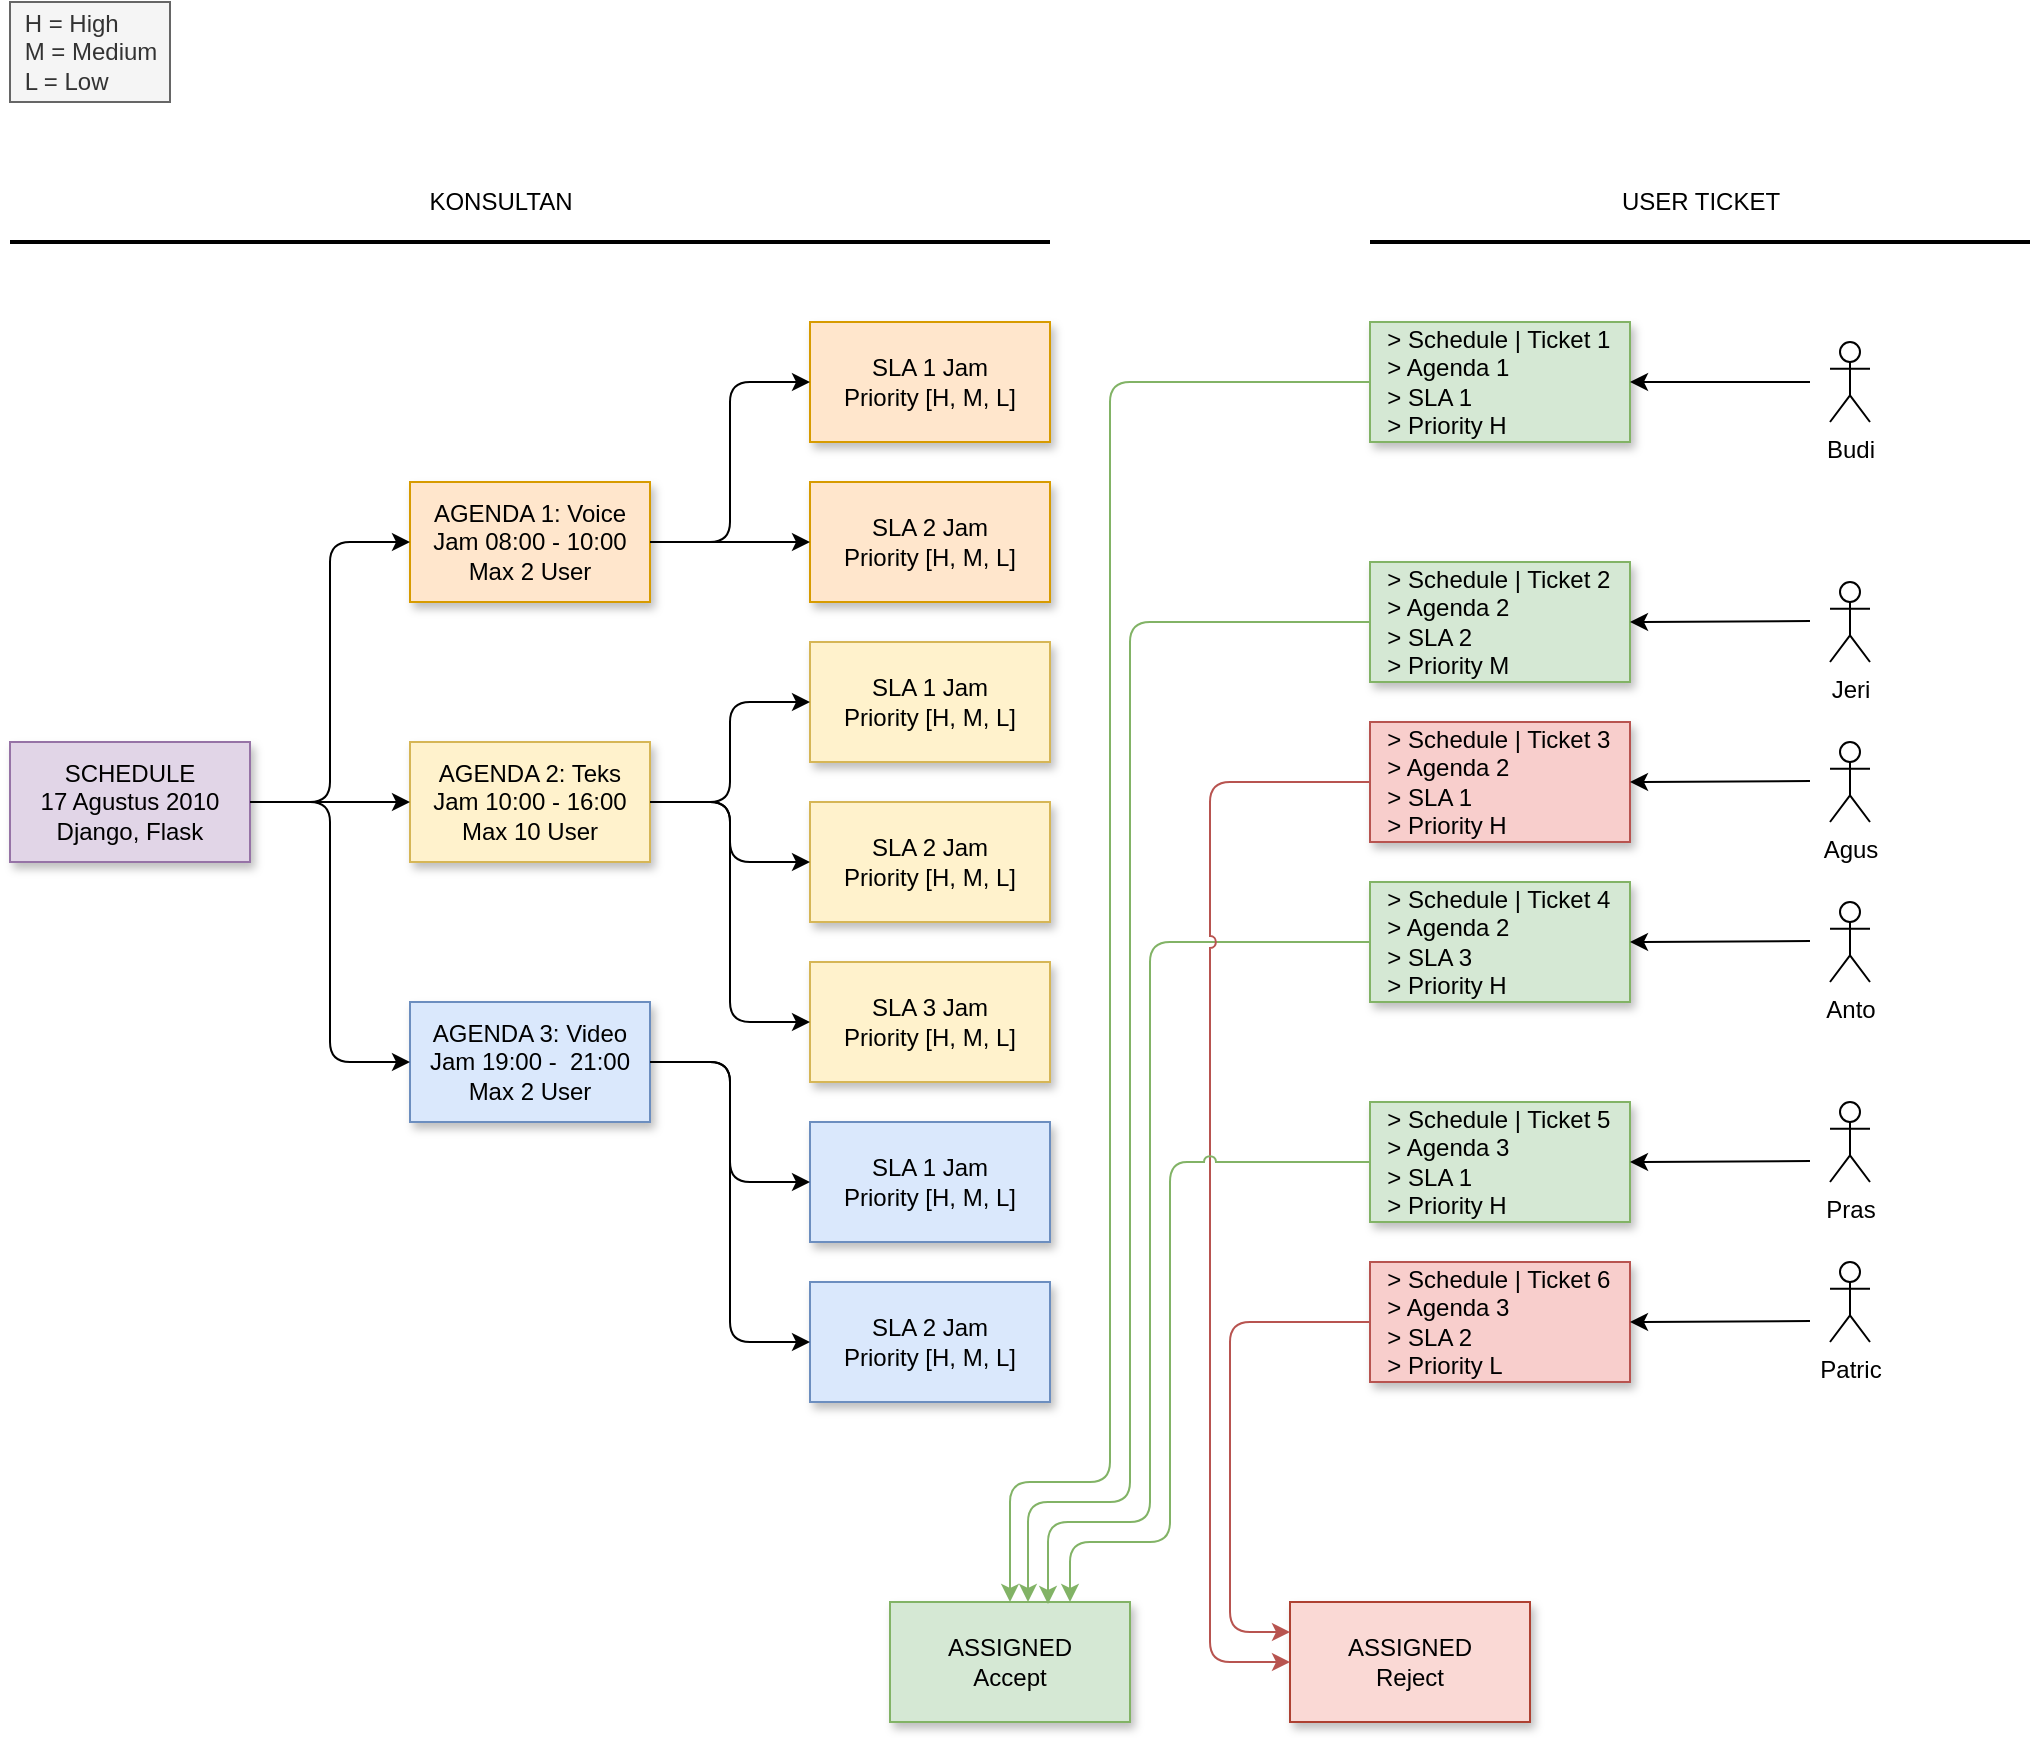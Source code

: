 <mxfile version="13.6.1" type="github">
  <diagram id="Kt4X88WwaPNbB2--eL4-" name="Page-1">
    <mxGraphModel dx="1296" dy="1824" grid="1" gridSize="10" guides="1" tooltips="1" connect="1" arrows="1" fold="1" page="1" pageScale="1" pageWidth="850" pageHeight="1100" background="none" math="0" shadow="0">
      <root>
        <mxCell id="0" />
        <mxCell id="1" parent="0" />
        <mxCell id="__n4jbLp5ZbNcwYVjCMe-1" value="SCHEDULE&lt;br&gt;17 Agustus 2010&lt;br&gt;Django, Flask" style="rounded=0;whiteSpace=wrap;html=1;fillColor=#e1d5e7;strokeColor=#9673a6;sketch=0;shadow=1;labelBackgroundColor=none;" vertex="1" parent="1">
          <mxGeometry x="120" y="170" width="120" height="60" as="geometry" />
        </mxCell>
        <mxCell id="__n4jbLp5ZbNcwYVjCMe-2" value="AGENDA 1: Voice&lt;br&gt;Jam 08:00 - 10:00&lt;br&gt;Max 2 User" style="rounded=0;whiteSpace=wrap;html=1;fillColor=#ffe6cc;strokeColor=#d79b00;sketch=0;shadow=1;labelBackgroundColor=none;" vertex="1" parent="1">
          <mxGeometry x="320" y="40" width="120" height="60" as="geometry" />
        </mxCell>
        <mxCell id="__n4jbLp5ZbNcwYVjCMe-3" value="AGENDA 2: Teks&lt;br&gt;Jam 10:00 - 16:00&lt;br&gt;Max 10 User" style="rounded=0;whiteSpace=wrap;html=1;fillColor=#fff2cc;strokeColor=#d6b656;sketch=0;shadow=1;labelBackgroundColor=none;" vertex="1" parent="1">
          <mxGeometry x="320" y="170" width="120" height="60" as="geometry" />
        </mxCell>
        <mxCell id="__n4jbLp5ZbNcwYVjCMe-4" value="AGENDA 3: Video&lt;br&gt;Jam 19:00 -&amp;nbsp; 21:00&lt;br&gt;Max 2 User" style="rounded=0;whiteSpace=wrap;html=1;fillColor=#dae8fc;strokeColor=#6c8ebf;sketch=0;shadow=1;labelBackgroundColor=none;" vertex="1" parent="1">
          <mxGeometry x="320" y="300" width="120" height="60" as="geometry" />
        </mxCell>
        <mxCell id="__n4jbLp5ZbNcwYVjCMe-5" value="SLA 1 Jam&lt;br&gt;Priority [H, M, L]" style="rounded=0;whiteSpace=wrap;html=1;fillColor=#ffe6cc;strokeColor=#d79b00;sketch=0;shadow=1;labelBackgroundColor=none;" vertex="1" parent="1">
          <mxGeometry x="520" y="-40" width="120" height="60" as="geometry" />
        </mxCell>
        <mxCell id="__n4jbLp5ZbNcwYVjCMe-6" value="SLA 2 Jam&lt;br&gt;Priority [H, M, L]" style="rounded=0;whiteSpace=wrap;html=1;fillColor=#ffe6cc;strokeColor=#d79b00;sketch=0;shadow=1;labelBackgroundColor=none;" vertex="1" parent="1">
          <mxGeometry x="520" y="40" width="120" height="60" as="geometry" />
        </mxCell>
        <mxCell id="__n4jbLp5ZbNcwYVjCMe-7" value="" style="endArrow=classic;html=1;exitX=1;exitY=0.5;exitDx=0;exitDy=0;entryX=0;entryY=0.5;entryDx=0;entryDy=0;edgeStyle=orthogonalEdgeStyle;sketch=0;shadow=0;labelBackgroundColor=none;" edge="1" parent="1" source="__n4jbLp5ZbNcwYVjCMe-1" target="__n4jbLp5ZbNcwYVjCMe-2">
          <mxGeometry width="50" height="50" relative="1" as="geometry">
            <mxPoint x="280" y="190" as="sourcePoint" />
            <mxPoint x="330" y="140" as="targetPoint" />
          </mxGeometry>
        </mxCell>
        <mxCell id="__n4jbLp5ZbNcwYVjCMe-8" value="" style="endArrow=classic;html=1;exitX=1;exitY=0.5;exitDx=0;exitDy=0;entryX=0;entryY=0.5;entryDx=0;entryDy=0;edgeStyle=orthogonalEdgeStyle;sketch=0;shadow=0;labelBackgroundColor=none;" edge="1" parent="1" source="__n4jbLp5ZbNcwYVjCMe-1" target="__n4jbLp5ZbNcwYVjCMe-3">
          <mxGeometry width="50" height="50" relative="1" as="geometry">
            <mxPoint x="260" y="270" as="sourcePoint" />
            <mxPoint x="310" y="220" as="targetPoint" />
          </mxGeometry>
        </mxCell>
        <mxCell id="__n4jbLp5ZbNcwYVjCMe-9" value="" style="endArrow=classic;html=1;exitX=1;exitY=0.5;exitDx=0;exitDy=0;entryX=0;entryY=0.5;entryDx=0;entryDy=0;edgeStyle=orthogonalEdgeStyle;sketch=0;shadow=0;labelBackgroundColor=none;" edge="1" parent="1" source="__n4jbLp5ZbNcwYVjCMe-1" target="__n4jbLp5ZbNcwYVjCMe-4">
          <mxGeometry width="50" height="50" relative="1" as="geometry">
            <mxPoint x="270" y="280" as="sourcePoint" />
            <mxPoint x="320" y="230" as="targetPoint" />
          </mxGeometry>
        </mxCell>
        <mxCell id="__n4jbLp5ZbNcwYVjCMe-10" value="" style="endArrow=classic;html=1;exitX=1;exitY=0.5;exitDx=0;exitDy=0;entryX=0;entryY=0.5;entryDx=0;entryDy=0;edgeStyle=orthogonalEdgeStyle;sketch=0;shadow=0;labelBackgroundColor=none;" edge="1" parent="1" source="__n4jbLp5ZbNcwYVjCMe-2" target="__n4jbLp5ZbNcwYVjCMe-5">
          <mxGeometry width="50" height="50" relative="1" as="geometry">
            <mxPoint x="370" y="-50" as="sourcePoint" />
            <mxPoint x="420" y="-100" as="targetPoint" />
          </mxGeometry>
        </mxCell>
        <mxCell id="__n4jbLp5ZbNcwYVjCMe-11" value="" style="endArrow=classic;html=1;exitX=1;exitY=0.5;exitDx=0;exitDy=0;entryX=0;entryY=0.5;entryDx=0;entryDy=0;sketch=0;shadow=0;labelBackgroundColor=none;" edge="1" parent="1" source="__n4jbLp5ZbNcwYVjCMe-2" target="__n4jbLp5ZbNcwYVjCMe-6">
          <mxGeometry width="50" height="50" relative="1" as="geometry">
            <mxPoint x="480" y="110" as="sourcePoint" />
            <mxPoint x="530" y="60" as="targetPoint" />
          </mxGeometry>
        </mxCell>
        <mxCell id="__n4jbLp5ZbNcwYVjCMe-13" value="SLA 1 Jam&lt;br&gt;Priority [H, M, L]" style="rounded=0;whiteSpace=wrap;html=1;fillColor=#fff2cc;strokeColor=#d6b656;sketch=0;shadow=1;labelBackgroundColor=none;" vertex="1" parent="1">
          <mxGeometry x="520" y="120" width="120" height="60" as="geometry" />
        </mxCell>
        <mxCell id="__n4jbLp5ZbNcwYVjCMe-14" value="SLA 2 Jam&lt;br&gt;Priority [H, M, L]" style="rounded=0;whiteSpace=wrap;html=1;fillColor=#fff2cc;strokeColor=#d6b656;sketch=0;shadow=1;labelBackgroundColor=none;" vertex="1" parent="1">
          <mxGeometry x="520" y="200" width="120" height="60" as="geometry" />
        </mxCell>
        <mxCell id="__n4jbLp5ZbNcwYVjCMe-15" value="SLA 3 Jam&lt;br&gt;Priority [H, M, L]" style="rounded=0;whiteSpace=wrap;html=1;fillColor=#fff2cc;strokeColor=#d6b656;sketch=0;shadow=1;labelBackgroundColor=none;" vertex="1" parent="1">
          <mxGeometry x="520" y="280" width="120" height="60" as="geometry" />
        </mxCell>
        <mxCell id="__n4jbLp5ZbNcwYVjCMe-17" value="" style="endArrow=classic;html=1;exitX=1;exitY=0.5;exitDx=0;exitDy=0;entryX=0;entryY=0.5;entryDx=0;entryDy=0;edgeStyle=orthogonalEdgeStyle;sketch=0;shadow=0;labelBackgroundColor=none;" edge="1" parent="1" source="__n4jbLp5ZbNcwYVjCMe-3" target="__n4jbLp5ZbNcwYVjCMe-13">
          <mxGeometry width="50" height="50" relative="1" as="geometry">
            <mxPoint x="550" y="240" as="sourcePoint" />
            <mxPoint x="600" y="190" as="targetPoint" />
          </mxGeometry>
        </mxCell>
        <mxCell id="__n4jbLp5ZbNcwYVjCMe-18" value="" style="endArrow=classic;html=1;exitX=1;exitY=0.5;exitDx=0;exitDy=0;entryX=0;entryY=0.5;entryDx=0;entryDy=0;edgeStyle=orthogonalEdgeStyle;sketch=0;shadow=0;labelBackgroundColor=none;" edge="1" parent="1" source="__n4jbLp5ZbNcwYVjCMe-3" target="__n4jbLp5ZbNcwYVjCMe-14">
          <mxGeometry width="50" height="50" relative="1" as="geometry">
            <mxPoint x="470" y="260" as="sourcePoint" />
            <mxPoint x="520" y="210" as="targetPoint" />
          </mxGeometry>
        </mxCell>
        <mxCell id="__n4jbLp5ZbNcwYVjCMe-19" value="" style="endArrow=classic;html=1;exitX=1;exitY=0.5;exitDx=0;exitDy=0;entryX=0;entryY=0.5;entryDx=0;entryDy=0;edgeStyle=orthogonalEdgeStyle;sketch=0;shadow=0;labelBackgroundColor=none;" edge="1" parent="1" source="__n4jbLp5ZbNcwYVjCMe-3" target="__n4jbLp5ZbNcwYVjCMe-15">
          <mxGeometry width="50" height="50" relative="1" as="geometry">
            <mxPoint x="460" y="310" as="sourcePoint" />
            <mxPoint x="510" y="260" as="targetPoint" />
          </mxGeometry>
        </mxCell>
        <mxCell id="__n4jbLp5ZbNcwYVjCMe-20" value="SLA 1 Jam&lt;br&gt;Priority [H, M, L]" style="rounded=0;whiteSpace=wrap;html=1;fillColor=#dae8fc;strokeColor=#6c8ebf;sketch=0;shadow=1;labelBackgroundColor=none;" vertex="1" parent="1">
          <mxGeometry x="520" y="360" width="120" height="60" as="geometry" />
        </mxCell>
        <mxCell id="__n4jbLp5ZbNcwYVjCMe-21" value="SLA 2 Jam&lt;br&gt;Priority [H, M, L]" style="rounded=0;whiteSpace=wrap;html=1;fillColor=#dae8fc;strokeColor=#6c8ebf;sketch=0;shadow=1;labelBackgroundColor=none;" vertex="1" parent="1">
          <mxGeometry x="520" y="440" width="120" height="60" as="geometry" />
        </mxCell>
        <mxCell id="__n4jbLp5ZbNcwYVjCMe-22" value="" style="endArrow=classic;html=1;exitX=1;exitY=0.5;exitDx=0;exitDy=0;entryX=0;entryY=0.5;entryDx=0;entryDy=0;edgeStyle=orthogonalEdgeStyle;sketch=0;shadow=0;labelBackgroundColor=none;" edge="1" parent="1" source="__n4jbLp5ZbNcwYVjCMe-4" target="__n4jbLp5ZbNcwYVjCMe-20">
          <mxGeometry width="50" height="50" relative="1" as="geometry">
            <mxPoint x="450" y="430" as="sourcePoint" />
            <mxPoint x="500" y="380" as="targetPoint" />
          </mxGeometry>
        </mxCell>
        <mxCell id="__n4jbLp5ZbNcwYVjCMe-23" value="" style="endArrow=classic;html=1;exitX=1;exitY=0.5;exitDx=0;exitDy=0;entryX=0;entryY=0.5;entryDx=0;entryDy=0;edgeStyle=orthogonalEdgeStyle;sketch=0;shadow=0;labelBackgroundColor=none;" edge="1" parent="1" source="__n4jbLp5ZbNcwYVjCMe-4" target="__n4jbLp5ZbNcwYVjCMe-21">
          <mxGeometry width="50" height="50" relative="1" as="geometry">
            <mxPoint x="440" y="470" as="sourcePoint" />
            <mxPoint x="490" y="420" as="targetPoint" />
          </mxGeometry>
        </mxCell>
        <mxCell id="__n4jbLp5ZbNcwYVjCMe-24" value="&lt;div style=&quot;text-align: left&quot;&gt;&lt;span&gt;H = High&lt;/span&gt;&lt;/div&gt;&lt;div style=&quot;text-align: left&quot;&gt;&lt;span&gt;M = Medium&lt;/span&gt;&lt;/div&gt;&lt;div style=&quot;text-align: left&quot;&gt;&lt;span&gt;L = Low&lt;/span&gt;&lt;/div&gt;" style="text;html=1;align=center;verticalAlign=middle;resizable=0;points=[];autosize=1;fillColor=#f5f5f5;strokeColor=#666666;fontColor=#333333;" vertex="1" parent="1">
          <mxGeometry x="120" y="-200" width="80" height="50" as="geometry" />
        </mxCell>
        <mxCell id="__n4jbLp5ZbNcwYVjCMe-27" value="&amp;nbsp; &amp;gt; Schedule | Ticket 1&lt;br&gt;&amp;nbsp; &amp;gt; Agenda 1&lt;br&gt;&amp;nbsp; &amp;gt; SLA 1&lt;br&gt;&amp;nbsp; &amp;gt; Priority H" style="rounded=0;whiteSpace=wrap;html=1;shadow=1;labelBackgroundColor=none;fillColor=#d5e8d4;strokeColor=#82b366;sketch=0;align=left;" vertex="1" parent="1">
          <mxGeometry x="800" y="-40" width="130" height="60" as="geometry" />
        </mxCell>
        <mxCell id="__n4jbLp5ZbNcwYVjCMe-28" value="" style="endArrow=none;html=1;strokeWidth=2;shadow=0;labelBackgroundColor=none;startArrow=none;startFill=0;rounded=0;" edge="1" parent="1">
          <mxGeometry width="50" height="50" relative="1" as="geometry">
            <mxPoint x="120" y="-80" as="sourcePoint" />
            <mxPoint x="640" y="-80" as="targetPoint" />
          </mxGeometry>
        </mxCell>
        <mxCell id="__n4jbLp5ZbNcwYVjCMe-30" value="KONSULTAN" style="text;html=1;align=center;verticalAlign=middle;resizable=0;points=[];autosize=1;" vertex="1" parent="1">
          <mxGeometry x="320" y="-110" width="90" height="20" as="geometry" />
        </mxCell>
        <mxCell id="__n4jbLp5ZbNcwYVjCMe-33" value="" style="endArrow=classic;html=1;shadow=0;labelBackgroundColor=none;strokeWidth=1;entryX=1;entryY=0.5;entryDx=0;entryDy=0;" edge="1" parent="1" target="__n4jbLp5ZbNcwYVjCMe-27">
          <mxGeometry width="50" height="50" relative="1" as="geometry">
            <mxPoint x="1020" y="-10" as="sourcePoint" />
            <mxPoint x="1010" y="30" as="targetPoint" />
          </mxGeometry>
        </mxCell>
        <mxCell id="__n4jbLp5ZbNcwYVjCMe-34" value="&amp;nbsp; &amp;gt; Schedule&amp;nbsp;| Ticket 2&lt;br&gt;&amp;nbsp; &amp;gt; Agenda 2&lt;br&gt;&amp;nbsp; &amp;gt; SLA 2&lt;br&gt;&amp;nbsp; &amp;gt; Priority M" style="rounded=0;whiteSpace=wrap;html=1;shadow=1;labelBackgroundColor=none;fillColor=#d5e8d4;strokeColor=#82b366;sketch=0;align=left;" vertex="1" parent="1">
          <mxGeometry x="800" y="80" width="130" height="60" as="geometry" />
        </mxCell>
        <mxCell id="__n4jbLp5ZbNcwYVjCMe-35" value="&amp;nbsp; &amp;gt; Schedule&amp;nbsp;| Ticket 3&lt;br&gt;&amp;nbsp; &amp;gt; Agenda 2&lt;br&gt;&amp;nbsp; &amp;gt; SLA 1&lt;br&gt;&amp;nbsp; &amp;gt; Priority H" style="rounded=0;whiteSpace=wrap;html=1;shadow=1;labelBackgroundColor=none;fillColor=#f8cecc;strokeColor=#b85450;sketch=0;align=left;" vertex="1" parent="1">
          <mxGeometry x="800" y="160" width="130" height="60" as="geometry" />
        </mxCell>
        <mxCell id="__n4jbLp5ZbNcwYVjCMe-36" value="&amp;nbsp; &amp;gt; Schedule&amp;nbsp;| Ticket 4&lt;br&gt;&amp;nbsp; &amp;gt; Agenda 2&lt;br&gt;&amp;nbsp; &amp;gt; SLA 3&lt;br&gt;&amp;nbsp; &amp;gt; Priority H" style="rounded=0;whiteSpace=wrap;html=1;shadow=1;labelBackgroundColor=none;fillColor=#d5e8d4;strokeColor=#82b366;sketch=0;align=left;" vertex="1" parent="1">
          <mxGeometry x="800" y="240" width="130" height="60" as="geometry" />
        </mxCell>
        <mxCell id="__n4jbLp5ZbNcwYVjCMe-38" value="Jeri" style="shape=umlActor;verticalLabelPosition=bottom;verticalAlign=top;html=1;outlineConnect=0;shadow=0;labelBackgroundColor=none;sketch=0;" vertex="1" parent="1">
          <mxGeometry x="1030" y="90" width="20" height="40" as="geometry" />
        </mxCell>
        <mxCell id="__n4jbLp5ZbNcwYVjCMe-39" value="Budi" style="shape=umlActor;verticalLabelPosition=bottom;verticalAlign=top;html=1;outlineConnect=0;shadow=0;labelBackgroundColor=none;sketch=0;" vertex="1" parent="1">
          <mxGeometry x="1030" y="-30" width="20" height="40" as="geometry" />
        </mxCell>
        <mxCell id="__n4jbLp5ZbNcwYVjCMe-40" value="Agus" style="shape=umlActor;verticalLabelPosition=bottom;verticalAlign=top;html=1;outlineConnect=0;shadow=0;labelBackgroundColor=none;sketch=0;" vertex="1" parent="1">
          <mxGeometry x="1030" y="170" width="20" height="40" as="geometry" />
        </mxCell>
        <mxCell id="__n4jbLp5ZbNcwYVjCMe-41" value="Anto" style="shape=umlActor;verticalLabelPosition=bottom;verticalAlign=top;html=1;outlineConnect=0;shadow=0;labelBackgroundColor=none;sketch=0;" vertex="1" parent="1">
          <mxGeometry x="1030" y="250" width="20" height="40" as="geometry" />
        </mxCell>
        <mxCell id="__n4jbLp5ZbNcwYVjCMe-43" value="" style="endArrow=classic;html=1;shadow=0;labelBackgroundColor=none;strokeWidth=1;" edge="1" parent="1">
          <mxGeometry width="50" height="50" relative="1" as="geometry">
            <mxPoint x="1020" y="109.5" as="sourcePoint" />
            <mxPoint x="930" y="110" as="targetPoint" />
          </mxGeometry>
        </mxCell>
        <mxCell id="__n4jbLp5ZbNcwYVjCMe-44" value="" style="endArrow=classic;html=1;shadow=0;labelBackgroundColor=none;strokeWidth=1;" edge="1" parent="1">
          <mxGeometry width="50" height="50" relative="1" as="geometry">
            <mxPoint x="1020" y="189.5" as="sourcePoint" />
            <mxPoint x="930" y="190" as="targetPoint" />
          </mxGeometry>
        </mxCell>
        <mxCell id="__n4jbLp5ZbNcwYVjCMe-45" value="" style="endArrow=classic;html=1;shadow=0;labelBackgroundColor=none;strokeWidth=1;" edge="1" parent="1">
          <mxGeometry width="50" height="50" relative="1" as="geometry">
            <mxPoint x="1020" y="269.5" as="sourcePoint" />
            <mxPoint x="930" y="270" as="targetPoint" />
          </mxGeometry>
        </mxCell>
        <mxCell id="__n4jbLp5ZbNcwYVjCMe-47" value="&amp;nbsp; &amp;gt; Schedule&amp;nbsp;| Ticket 5&lt;br&gt;&amp;nbsp; &amp;gt; Agenda 3&lt;br&gt;&amp;nbsp; &amp;gt; SLA 1&lt;br&gt;&amp;nbsp; &amp;gt; Priority H" style="rounded=0;whiteSpace=wrap;html=1;shadow=1;labelBackgroundColor=none;fillColor=#d5e8d4;strokeColor=#82b366;sketch=0;align=left;" vertex="1" parent="1">
          <mxGeometry x="800" y="350" width="130" height="60" as="geometry" />
        </mxCell>
        <mxCell id="__n4jbLp5ZbNcwYVjCMe-48" value="&amp;nbsp; &amp;gt; Schedule&amp;nbsp;| Ticket 6&lt;br&gt;&amp;nbsp; &amp;gt; Agenda 3&lt;br&gt;&amp;nbsp; &amp;gt; SLA 2&lt;br&gt;&amp;nbsp; &amp;gt; Priority L" style="rounded=0;whiteSpace=wrap;html=1;shadow=1;labelBackgroundColor=none;fillColor=#f8cecc;strokeColor=#b85450;sketch=0;align=left;" vertex="1" parent="1">
          <mxGeometry x="800" y="430" width="130" height="60" as="geometry" />
        </mxCell>
        <mxCell id="__n4jbLp5ZbNcwYVjCMe-49" value="Pras" style="shape=umlActor;verticalLabelPosition=bottom;verticalAlign=top;html=1;outlineConnect=0;shadow=0;labelBackgroundColor=none;sketch=0;" vertex="1" parent="1">
          <mxGeometry x="1030" y="350" width="20" height="40" as="geometry" />
        </mxCell>
        <mxCell id="__n4jbLp5ZbNcwYVjCMe-50" value="Patric" style="shape=umlActor;verticalLabelPosition=bottom;verticalAlign=top;html=1;outlineConnect=0;shadow=0;labelBackgroundColor=none;sketch=0;" vertex="1" parent="1">
          <mxGeometry x="1030" y="430" width="20" height="40" as="geometry" />
        </mxCell>
        <mxCell id="__n4jbLp5ZbNcwYVjCMe-52" value="" style="endArrow=classic;html=1;shadow=0;labelBackgroundColor=none;strokeWidth=1;" edge="1" parent="1">
          <mxGeometry width="50" height="50" relative="1" as="geometry">
            <mxPoint x="1020" y="379.5" as="sourcePoint" />
            <mxPoint x="930" y="380" as="targetPoint" />
          </mxGeometry>
        </mxCell>
        <mxCell id="__n4jbLp5ZbNcwYVjCMe-53" value="" style="endArrow=classic;html=1;shadow=0;labelBackgroundColor=none;strokeWidth=1;" edge="1" parent="1">
          <mxGeometry width="50" height="50" relative="1" as="geometry">
            <mxPoint x="1020" y="459.5" as="sourcePoint" />
            <mxPoint x="930" y="460" as="targetPoint" />
          </mxGeometry>
        </mxCell>
        <mxCell id="__n4jbLp5ZbNcwYVjCMe-55" value="" style="endArrow=none;html=1;strokeWidth=2;shadow=0;labelBackgroundColor=none;startArrow=none;startFill=0;rounded=0;" edge="1" parent="1">
          <mxGeometry width="50" height="50" relative="1" as="geometry">
            <mxPoint x="800" y="-80" as="sourcePoint" />
            <mxPoint x="1130" y="-80" as="targetPoint" />
          </mxGeometry>
        </mxCell>
        <mxCell id="__n4jbLp5ZbNcwYVjCMe-56" value="USER TICKET" style="text;html=1;align=center;verticalAlign=middle;resizable=0;points=[];autosize=1;" vertex="1" parent="1">
          <mxGeometry x="920" y="-110" width="90" height="20" as="geometry" />
        </mxCell>
        <mxCell id="__n4jbLp5ZbNcwYVjCMe-57" value="ASSIGNED&lt;br&gt;Accept" style="rounded=0;whiteSpace=wrap;html=1;shadow=1;labelBackgroundColor=none;sketch=0;fillColor=#d5e8d4;strokeColor=#82b366;" vertex="1" parent="1">
          <mxGeometry x="560" y="600" width="120" height="60" as="geometry" />
        </mxCell>
        <mxCell id="__n4jbLp5ZbNcwYVjCMe-58" value="ASSIGNED&lt;br&gt;Reject" style="rounded=0;whiteSpace=wrap;html=1;shadow=1;labelBackgroundColor=none;sketch=0;fillColor=#fad9d5;strokeColor=#ae4132;" vertex="1" parent="1">
          <mxGeometry x="760" y="600" width="120" height="60" as="geometry" />
        </mxCell>
        <mxCell id="__n4jbLp5ZbNcwYVjCMe-59" value="" style="endArrow=classic;html=1;shadow=0;labelBackgroundColor=none;strokeWidth=1;exitX=0;exitY=0.5;exitDx=0;exitDy=0;entryX=0.5;entryY=0;entryDx=0;entryDy=0;edgeStyle=orthogonalEdgeStyle;fillColor=#d5e8d4;strokeColor=#82b366;" edge="1" parent="1" source="__n4jbLp5ZbNcwYVjCMe-27" target="__n4jbLp5ZbNcwYVjCMe-57">
          <mxGeometry width="50" height="50" relative="1" as="geometry">
            <mxPoint x="720" y="550" as="sourcePoint" />
            <mxPoint x="770" y="500" as="targetPoint" />
            <Array as="points">
              <mxPoint x="670" y="-10" />
              <mxPoint x="670" y="540" />
              <mxPoint x="620" y="540" />
            </Array>
          </mxGeometry>
        </mxCell>
        <mxCell id="__n4jbLp5ZbNcwYVjCMe-60" value="" style="endArrow=classic;html=1;shadow=0;labelBackgroundColor=none;strokeWidth=1;exitX=0;exitY=0.5;exitDx=0;exitDy=0;edgeStyle=orthogonalEdgeStyle;fillColor=#d5e8d4;strokeColor=#82b366;" edge="1" parent="1" source="__n4jbLp5ZbNcwYVjCMe-34">
          <mxGeometry width="50" height="50" relative="1" as="geometry">
            <mxPoint x="810" as="sourcePoint" />
            <mxPoint x="629" y="600" as="targetPoint" />
            <Array as="points">
              <mxPoint x="680" y="110" />
              <mxPoint x="680" y="550" />
              <mxPoint x="629" y="550" />
            </Array>
          </mxGeometry>
        </mxCell>
        <mxCell id="__n4jbLp5ZbNcwYVjCMe-62" value="" style="endArrow=classic;html=1;shadow=0;labelBackgroundColor=none;strokeWidth=1;edgeStyle=orthogonalEdgeStyle;fillColor=#d5e8d4;strokeColor=#82b366;" edge="1" parent="1" source="__n4jbLp5ZbNcwYVjCMe-36">
          <mxGeometry width="50" height="50" relative="1" as="geometry">
            <mxPoint x="750" y="430" as="sourcePoint" />
            <mxPoint x="639" y="601" as="targetPoint" />
            <Array as="points">
              <mxPoint x="690" y="270" />
              <mxPoint x="690" y="560" />
              <mxPoint x="639" y="560" />
            </Array>
          </mxGeometry>
        </mxCell>
        <mxCell id="__n4jbLp5ZbNcwYVjCMe-63" value="" style="endArrow=classic;html=1;shadow=0;labelBackgroundColor=none;strokeWidth=1;exitX=0;exitY=0.5;exitDx=0;exitDy=0;entryX=0;entryY=0.5;entryDx=0;entryDy=0;edgeStyle=orthogonalEdgeStyle;jumpStyle=arc;fillColor=#f8cecc;strokeColor=#b85450;" edge="1" parent="1" source="__n4jbLp5ZbNcwYVjCMe-35" target="__n4jbLp5ZbNcwYVjCMe-58">
          <mxGeometry width="50" height="50" relative="1" as="geometry">
            <mxPoint x="750" y="420" as="sourcePoint" />
            <mxPoint x="800" y="370" as="targetPoint" />
            <Array as="points">
              <mxPoint x="720" y="190" />
              <mxPoint x="720" y="630" />
            </Array>
          </mxGeometry>
        </mxCell>
        <mxCell id="__n4jbLp5ZbNcwYVjCMe-64" value="" style="endArrow=classic;html=1;shadow=0;labelBackgroundColor=none;strokeWidth=1;exitX=0;exitY=0.5;exitDx=0;exitDy=0;entryX=0;entryY=0.25;entryDx=0;entryDy=0;edgeStyle=orthogonalEdgeStyle;fillColor=#f8cecc;strokeColor=#b85450;" edge="1" parent="1" source="__n4jbLp5ZbNcwYVjCMe-48" target="__n4jbLp5ZbNcwYVjCMe-58">
          <mxGeometry width="50" height="50" relative="1" as="geometry">
            <mxPoint x="740" y="410" as="sourcePoint" />
            <mxPoint x="790" y="360" as="targetPoint" />
            <Array as="points">
              <mxPoint x="730" y="460" />
              <mxPoint x="730" y="615" />
            </Array>
          </mxGeometry>
        </mxCell>
        <mxCell id="__n4jbLp5ZbNcwYVjCMe-65" value="" style="endArrow=classic;html=1;shadow=0;labelBackgroundColor=none;strokeWidth=1;exitX=0;exitY=0.5;exitDx=0;exitDy=0;entryX=0.75;entryY=0;entryDx=0;entryDy=0;edgeStyle=orthogonalEdgeStyle;fillColor=#d5e8d4;strokeColor=#82b366;jumpStyle=arc;" edge="1" parent="1" source="__n4jbLp5ZbNcwYVjCMe-47" target="__n4jbLp5ZbNcwYVjCMe-57">
          <mxGeometry width="50" height="50" relative="1" as="geometry">
            <mxPoint x="740" y="390" as="sourcePoint" />
            <mxPoint x="790" y="340" as="targetPoint" />
            <Array as="points">
              <mxPoint x="700" y="380" />
              <mxPoint x="700" y="570" />
              <mxPoint x="650" y="570" />
            </Array>
          </mxGeometry>
        </mxCell>
      </root>
    </mxGraphModel>
  </diagram>
</mxfile>
